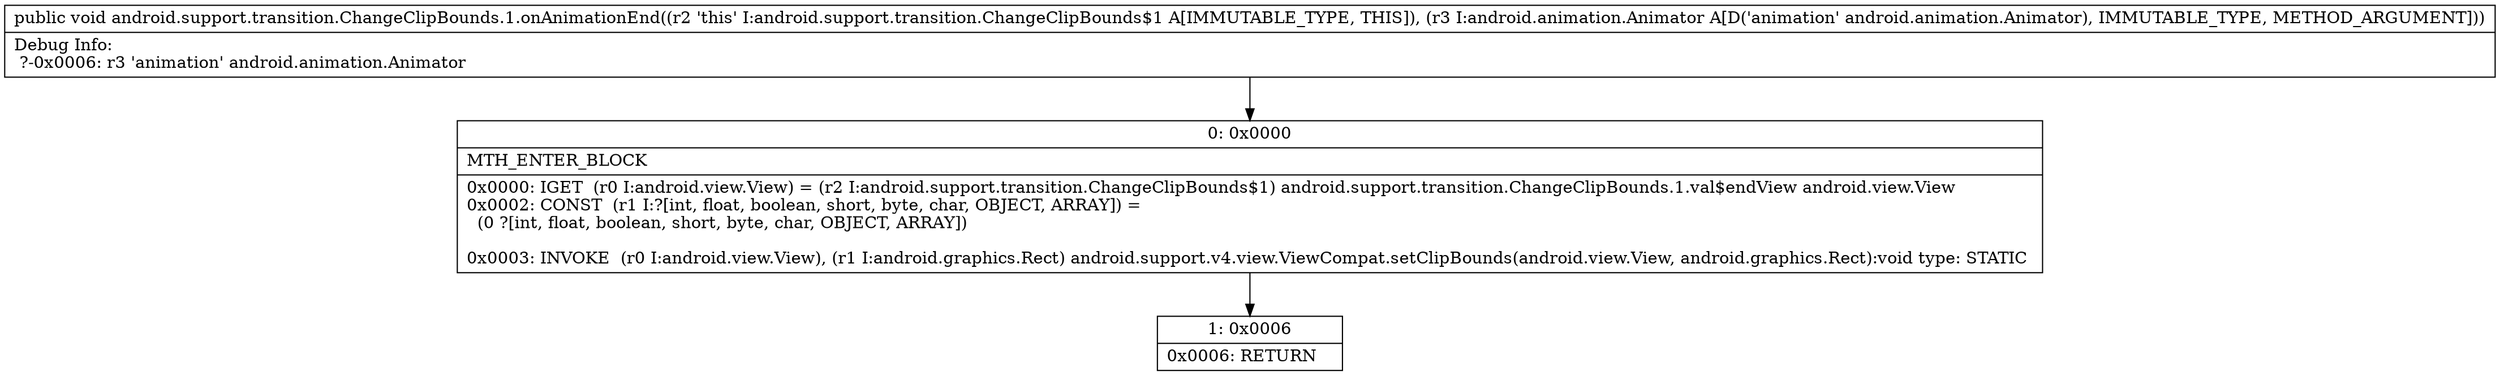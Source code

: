 digraph "CFG forandroid.support.transition.ChangeClipBounds.1.onAnimationEnd(Landroid\/animation\/Animator;)V" {
Node_0 [shape=record,label="{0\:\ 0x0000|MTH_ENTER_BLOCK\l|0x0000: IGET  (r0 I:android.view.View) = (r2 I:android.support.transition.ChangeClipBounds$1) android.support.transition.ChangeClipBounds.1.val$endView android.view.View \l0x0002: CONST  (r1 I:?[int, float, boolean, short, byte, char, OBJECT, ARRAY]) = \l  (0 ?[int, float, boolean, short, byte, char, OBJECT, ARRAY])\l \l0x0003: INVOKE  (r0 I:android.view.View), (r1 I:android.graphics.Rect) android.support.v4.view.ViewCompat.setClipBounds(android.view.View, android.graphics.Rect):void type: STATIC \l}"];
Node_1 [shape=record,label="{1\:\ 0x0006|0x0006: RETURN   \l}"];
MethodNode[shape=record,label="{public void android.support.transition.ChangeClipBounds.1.onAnimationEnd((r2 'this' I:android.support.transition.ChangeClipBounds$1 A[IMMUTABLE_TYPE, THIS]), (r3 I:android.animation.Animator A[D('animation' android.animation.Animator), IMMUTABLE_TYPE, METHOD_ARGUMENT]))  | Debug Info:\l  ?\-0x0006: r3 'animation' android.animation.Animator\l}"];
MethodNode -> Node_0;
Node_0 -> Node_1;
}

